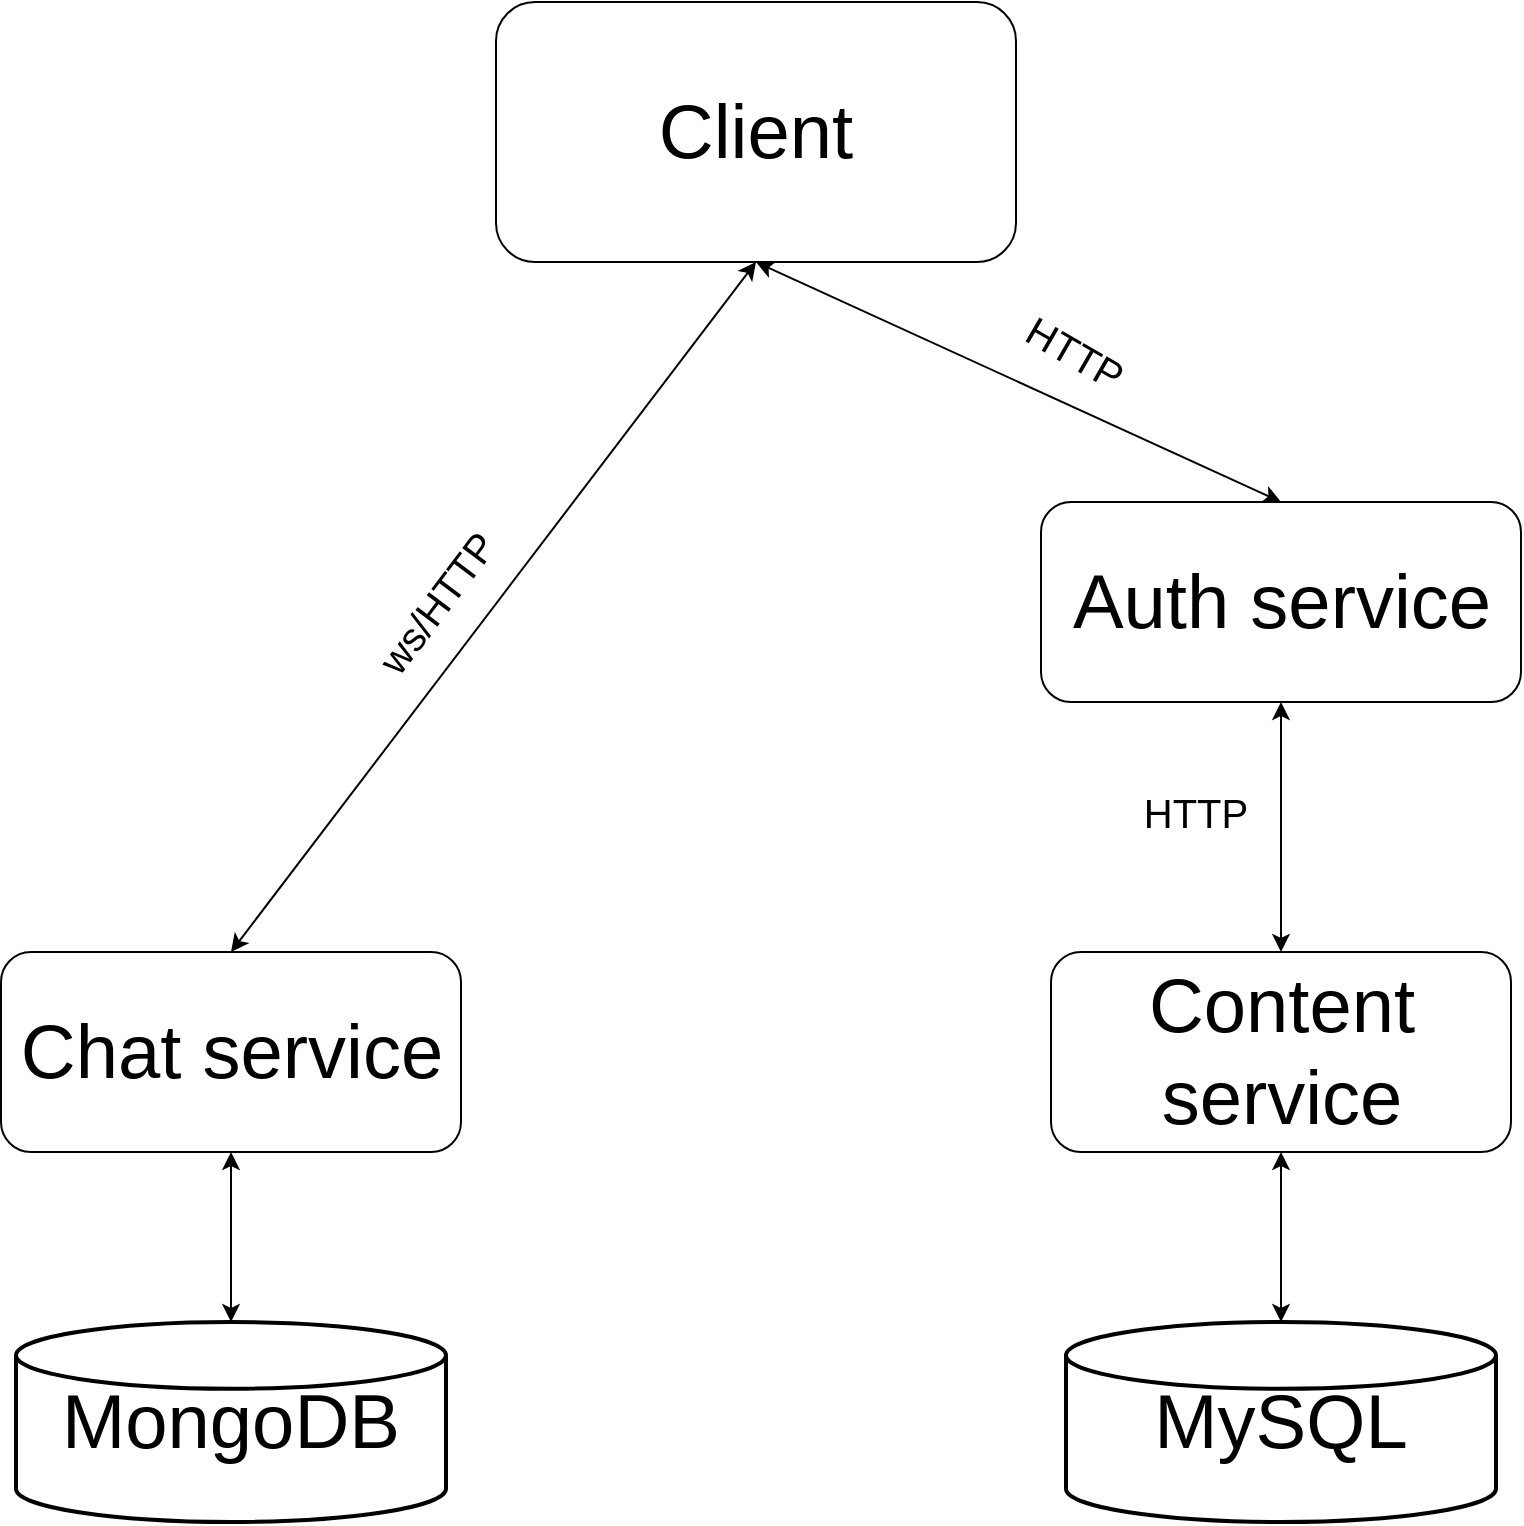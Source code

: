 <mxfile version="20.3.2" type="github"><diagram id="JLTT2fXH4Pj0UX-ZhP_9" name="Страница 1"><mxGraphModel dx="780" dy="1136" grid="1" gridSize="10" guides="1" tooltips="1" connect="1" arrows="1" fold="1" page="1" pageScale="1" pageWidth="827" pageHeight="1169" math="0" shadow="0"><root><mxCell id="0"/><mxCell id="1" parent="0"/><mxCell id="Jxsd13plIq2eEJ_AvTYa-2" value="&lt;font style=&quot;font-size: 38px;&quot;&gt;Client&lt;/font&gt;" style="rounded=1;whiteSpace=wrap;html=1;" parent="1" vertex="1"><mxGeometry x="270" y="110" width="260" height="130" as="geometry"/></mxCell><mxCell id="Jxsd13plIq2eEJ_AvTYa-4" value="&lt;span style=&quot;font-size: 38px;&quot;&gt;Auth service&lt;/span&gt;" style="rounded=1;whiteSpace=wrap;html=1;" parent="1" vertex="1"><mxGeometry x="542.5" y="360" width="240" height="100" as="geometry"/></mxCell><mxCell id="Jxsd13plIq2eEJ_AvTYa-7" value="&lt;span style=&quot;font-size: 38px;&quot;&gt;Chat service&lt;br&gt;&lt;/span&gt;" style="rounded=1;whiteSpace=wrap;html=1;" parent="1" vertex="1"><mxGeometry x="22.5" y="585" width="230" height="100" as="geometry"/></mxCell><mxCell id="Jxsd13plIq2eEJ_AvTYa-9" value="MongoDB" style="strokeWidth=2;html=1;shape=mxgraph.flowchart.database;whiteSpace=wrap;fontSize=38;" parent="1" vertex="1"><mxGeometry x="30" y="770" width="215" height="100" as="geometry"/></mxCell><mxCell id="Jxsd13plIq2eEJ_AvTYa-10" value="" style="endArrow=classic;startArrow=classic;html=1;rounded=0;fontSize=38;entryX=0.5;entryY=1;entryDx=0;entryDy=0;exitX=0.5;exitY=0;exitDx=0;exitDy=0;exitPerimeter=0;" parent="1" source="Jxsd13plIq2eEJ_AvTYa-9" target="Jxsd13plIq2eEJ_AvTYa-7" edge="1"><mxGeometry width="50" height="50" relative="1" as="geometry"><mxPoint x="199.5" y="610" as="sourcePoint"/><mxPoint x="199.5" y="510" as="targetPoint"/></mxGeometry></mxCell><mxCell id="Jxsd13plIq2eEJ_AvTYa-13" value="&lt;span style=&quot;font-size: 38px;&quot;&gt;Content service&lt;br&gt;&lt;/span&gt;" style="rounded=1;whiteSpace=wrap;html=1;" parent="1" vertex="1"><mxGeometry x="547.5" y="585" width="230" height="100" as="geometry"/></mxCell><mxCell id="Jxsd13plIq2eEJ_AvTYa-14" value="MySQL" style="strokeWidth=2;html=1;shape=mxgraph.flowchart.database;whiteSpace=wrap;fontSize=38;" parent="1" vertex="1"><mxGeometry x="555" y="770" width="215" height="100" as="geometry"/></mxCell><mxCell id="Jxsd13plIq2eEJ_AvTYa-16" value="" style="endArrow=classic;startArrow=classic;html=1;rounded=0;fontSize=38;exitX=0.5;exitY=0;exitDx=0;exitDy=0;entryX=0.5;entryY=1;entryDx=0;entryDy=0;exitPerimeter=0;" parent="1" source="Jxsd13plIq2eEJ_AvTYa-14" target="Jxsd13plIq2eEJ_AvTYa-13" edge="1"><mxGeometry width="50" height="50" relative="1" as="geometry"><mxPoint x="420" y="635" as="sourcePoint"/><mxPoint x="420" y="515" as="targetPoint"/><Array as="points"/></mxGeometry></mxCell><mxCell id="Jxsd13plIq2eEJ_AvTYa-18" value="ws/HTTP" style="text;html=1;strokeColor=none;fillColor=none;align=center;verticalAlign=middle;whiteSpace=wrap;rounded=0;fontSize=20;rotation=307;" parent="1" vertex="1"><mxGeometry x="210" y="395" width="60" height="30" as="geometry"/></mxCell><mxCell id="7smsOD_HpcJoaEvg8kpX-8" value="" style="endArrow=classic;startArrow=classic;html=1;rounded=0;exitX=0.5;exitY=0;exitDx=0;exitDy=0;entryX=0.5;entryY=1;entryDx=0;entryDy=0;" parent="1" source="Jxsd13plIq2eEJ_AvTYa-7" target="Jxsd13plIq2eEJ_AvTYa-2" edge="1"><mxGeometry width="50" height="50" relative="1" as="geometry"><mxPoint x="370" y="600" as="sourcePoint"/><mxPoint x="400" y="730" as="targetPoint"/></mxGeometry></mxCell><mxCell id="7smsOD_HpcJoaEvg8kpX-10" value="" style="endArrow=classic;startArrow=classic;html=1;rounded=0;entryX=0.5;entryY=1;entryDx=0;entryDy=0;exitX=0.5;exitY=0;exitDx=0;exitDy=0;" parent="1" source="Jxsd13plIq2eEJ_AvTYa-13" target="Jxsd13plIq2eEJ_AvTYa-4" edge="1"><mxGeometry width="50" height="50" relative="1" as="geometry"><mxPoint x="370" y="600" as="sourcePoint"/><mxPoint x="400" y="450" as="targetPoint"/></mxGeometry></mxCell><mxCell id="7smsOD_HpcJoaEvg8kpX-12" value="HTTP" style="text;html=1;strokeColor=none;fillColor=none;align=center;verticalAlign=middle;whiteSpace=wrap;rounded=0;fontSize=20;rotation=0;" parent="1" vertex="1"><mxGeometry x="590" y="500" width="60" height="30" as="geometry"/></mxCell><mxCell id="7smsOD_HpcJoaEvg8kpX-13" value="HTTP" style="text;html=1;strokeColor=none;fillColor=none;align=center;verticalAlign=middle;whiteSpace=wrap;rounded=0;fontSize=20;rotation=30;" parent="1" vertex="1"><mxGeometry x="530" y="270" width="60" height="30" as="geometry"/></mxCell><mxCell id="otyZB7pu5bPRBNJO_vr--1" value="" style="endArrow=classic;startArrow=classic;html=1;rounded=0;entryX=0.5;entryY=1;entryDx=0;entryDy=0;exitX=0.5;exitY=0;exitDx=0;exitDy=0;" parent="1" source="Jxsd13plIq2eEJ_AvTYa-4" target="Jxsd13plIq2eEJ_AvTYa-2" edge="1"><mxGeometry width="50" height="50" relative="1" as="geometry"><mxPoint x="160" y="400" as="sourcePoint"/><mxPoint x="210" y="350" as="targetPoint"/></mxGeometry></mxCell></root></mxGraphModel></diagram></mxfile>